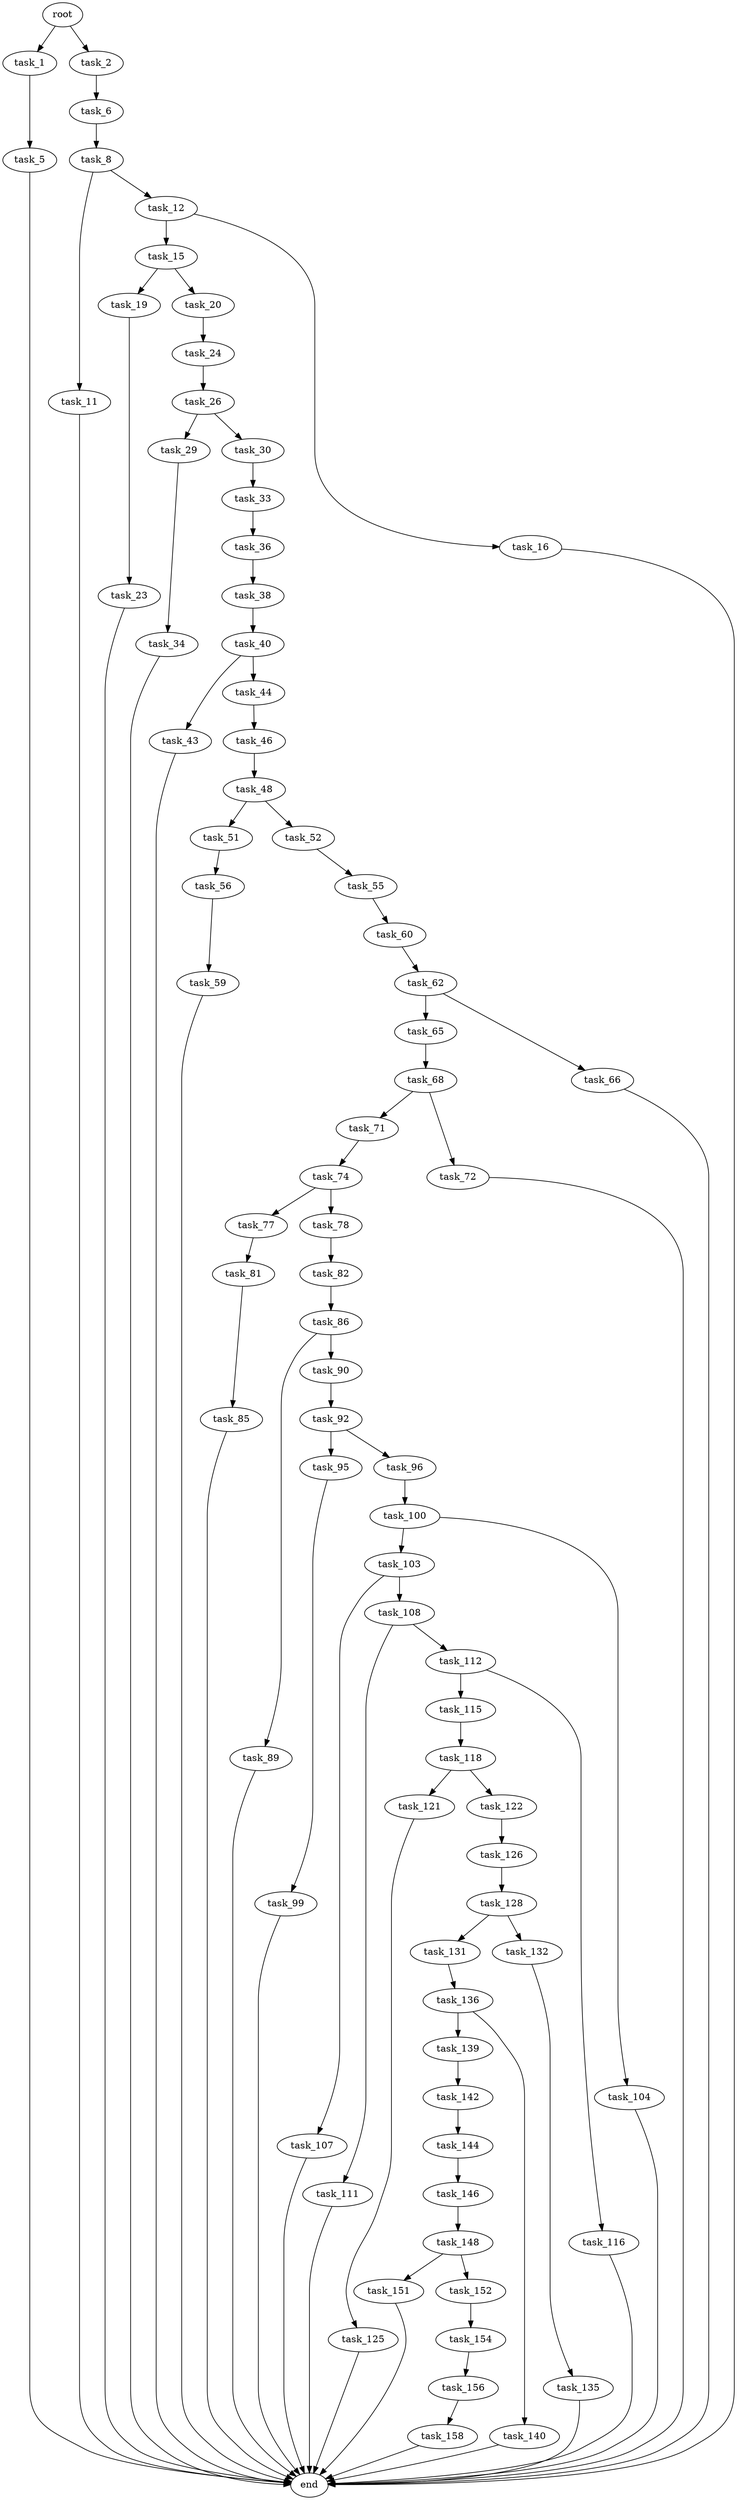 digraph G {
  root [size="0.000000"];
  task_1 [size="38243224336.000000"];
  task_2 [size="4181380536.000000"];
  task_5 [size="231928233984.000000"];
  task_6 [size="32718946817.000000"];
  task_8 [size="231928233984.000000"];
  task_11 [size="41948178202.000000"];
  task_12 [size="15463819299.000000"];
  task_15 [size="2157062330.000000"];
  task_16 [size="28991029248.000000"];
  task_19 [size="368293445632.000000"];
  task_20 [size="13447855387.000000"];
  task_23 [size="782757789696.000000"];
  task_24 [size="782757789696.000000"];
  task_26 [size="5902535229.000000"];
  task_29 [size="1830560568.000000"];
  task_30 [size="1243563968.000000"];
  task_33 [size="368293445632.000000"];
  task_34 [size="38223992456.000000"];
  task_36 [size="414947876897.000000"];
  task_38 [size="314783340130.000000"];
  task_40 [size="215595024939.000000"];
  task_43 [size="25885472375.000000"];
  task_44 [size="7573320774.000000"];
  task_46 [size="549755813888.000000"];
  task_48 [size="950067958.000000"];
  task_51 [size="782757789696.000000"];
  task_52 [size="16368598358.000000"];
  task_55 [size="34070163634.000000"];
  task_56 [size="28991029248.000000"];
  task_59 [size="81871160338.000000"];
  task_60 [size="1410771140.000000"];
  task_62 [size="549755813888.000000"];
  task_65 [size="28991029248.000000"];
  task_66 [size="368293445632.000000"];
  task_68 [size="782757789696.000000"];
  task_71 [size="2705870514.000000"];
  task_72 [size="10444716425.000000"];
  task_74 [size="1073741824000.000000"];
  task_77 [size="134217728000.000000"];
  task_78 [size="77984518866.000000"];
  task_81 [size="1027446159938.000000"];
  task_82 [size="5498422457.000000"];
  task_85 [size="8589934592.000000"];
  task_86 [size="13573016184.000000"];
  task_89 [size="11013506893.000000"];
  task_90 [size="1768983908.000000"];
  task_92 [size="180582289439.000000"];
  task_95 [size="782757789696.000000"];
  task_96 [size="3329518705.000000"];
  task_99 [size="732066892780.000000"];
  task_100 [size="1073741824000.000000"];
  task_103 [size="28991029248.000000"];
  task_104 [size="134217728000.000000"];
  task_107 [size="167907805914.000000"];
  task_108 [size="1073741824000.000000"];
  task_111 [size="110053415050.000000"];
  task_112 [size="305876667510.000000"];
  task_115 [size="115757305313.000000"];
  task_116 [size="134217728000.000000"];
  task_118 [size="368293445632.000000"];
  task_121 [size="1896475065.000000"];
  task_122 [size="43526395788.000000"];
  task_125 [size="28370402520.000000"];
  task_126 [size="1290500367776.000000"];
  task_128 [size="368293445632.000000"];
  task_131 [size="877769595538.000000"];
  task_132 [size="19095596634.000000"];
  task_135 [size="68719476736.000000"];
  task_136 [size="68719476736.000000"];
  task_139 [size="28991029248.000000"];
  task_140 [size="223608953649.000000"];
  task_142 [size="2890511830.000000"];
  task_144 [size="39998144125.000000"];
  task_146 [size="2980066486.000000"];
  task_148 [size="148770980656.000000"];
  task_151 [size="10061651437.000000"];
  task_152 [size="720285849.000000"];
  task_154 [size="243112070683.000000"];
  task_156 [size="8567810740.000000"];
  task_158 [size="68719476736.000000"];
  end [size="0.000000"];

  root -> task_1 [size="1.000000"];
  root -> task_2 [size="1.000000"];
  task_1 -> task_5 [size="75497472.000000"];
  task_2 -> task_6 [size="209715200.000000"];
  task_5 -> end [size="1.000000"];
  task_6 -> task_8 [size="679477248.000000"];
  task_8 -> task_11 [size="301989888.000000"];
  task_8 -> task_12 [size="301989888.000000"];
  task_11 -> end [size="1.000000"];
  task_12 -> task_15 [size="301989888.000000"];
  task_12 -> task_16 [size="301989888.000000"];
  task_15 -> task_19 [size="134217728.000000"];
  task_15 -> task_20 [size="134217728.000000"];
  task_16 -> end [size="1.000000"];
  task_19 -> task_23 [size="411041792.000000"];
  task_20 -> task_24 [size="838860800.000000"];
  task_23 -> end [size="1.000000"];
  task_24 -> task_26 [size="679477248.000000"];
  task_26 -> task_29 [size="679477248.000000"];
  task_26 -> task_30 [size="679477248.000000"];
  task_29 -> task_34 [size="134217728.000000"];
  task_30 -> task_33 [size="134217728.000000"];
  task_33 -> task_36 [size="411041792.000000"];
  task_34 -> end [size="1.000000"];
  task_36 -> task_38 [size="679477248.000000"];
  task_38 -> task_40 [size="209715200.000000"];
  task_40 -> task_43 [size="301989888.000000"];
  task_40 -> task_44 [size="301989888.000000"];
  task_43 -> end [size="1.000000"];
  task_44 -> task_46 [size="134217728.000000"];
  task_46 -> task_48 [size="536870912.000000"];
  task_48 -> task_51 [size="75497472.000000"];
  task_48 -> task_52 [size="75497472.000000"];
  task_51 -> task_56 [size="679477248.000000"];
  task_52 -> task_55 [size="411041792.000000"];
  task_55 -> task_60 [size="679477248.000000"];
  task_56 -> task_59 [size="75497472.000000"];
  task_59 -> end [size="1.000000"];
  task_60 -> task_62 [size="33554432.000000"];
  task_62 -> task_65 [size="536870912.000000"];
  task_62 -> task_66 [size="536870912.000000"];
  task_65 -> task_68 [size="75497472.000000"];
  task_66 -> end [size="1.000000"];
  task_68 -> task_71 [size="679477248.000000"];
  task_68 -> task_72 [size="679477248.000000"];
  task_71 -> task_74 [size="301989888.000000"];
  task_72 -> end [size="1.000000"];
  task_74 -> task_77 [size="838860800.000000"];
  task_74 -> task_78 [size="838860800.000000"];
  task_77 -> task_81 [size="209715200.000000"];
  task_78 -> task_82 [size="75497472.000000"];
  task_81 -> task_85 [size="679477248.000000"];
  task_82 -> task_86 [size="209715200.000000"];
  task_85 -> end [size="1.000000"];
  task_86 -> task_89 [size="411041792.000000"];
  task_86 -> task_90 [size="411041792.000000"];
  task_89 -> end [size="1.000000"];
  task_90 -> task_92 [size="75497472.000000"];
  task_92 -> task_95 [size="134217728.000000"];
  task_92 -> task_96 [size="134217728.000000"];
  task_95 -> task_99 [size="679477248.000000"];
  task_96 -> task_100 [size="75497472.000000"];
  task_99 -> end [size="1.000000"];
  task_100 -> task_103 [size="838860800.000000"];
  task_100 -> task_104 [size="838860800.000000"];
  task_103 -> task_107 [size="75497472.000000"];
  task_103 -> task_108 [size="75497472.000000"];
  task_104 -> end [size="1.000000"];
  task_107 -> end [size="1.000000"];
  task_108 -> task_111 [size="838860800.000000"];
  task_108 -> task_112 [size="838860800.000000"];
  task_111 -> end [size="1.000000"];
  task_112 -> task_115 [size="679477248.000000"];
  task_112 -> task_116 [size="679477248.000000"];
  task_115 -> task_118 [size="536870912.000000"];
  task_116 -> end [size="1.000000"];
  task_118 -> task_121 [size="411041792.000000"];
  task_118 -> task_122 [size="411041792.000000"];
  task_121 -> task_125 [size="33554432.000000"];
  task_122 -> task_126 [size="33554432.000000"];
  task_125 -> end [size="1.000000"];
  task_126 -> task_128 [size="838860800.000000"];
  task_128 -> task_131 [size="411041792.000000"];
  task_128 -> task_132 [size="411041792.000000"];
  task_131 -> task_136 [size="536870912.000000"];
  task_132 -> task_135 [size="536870912.000000"];
  task_135 -> end [size="1.000000"];
  task_136 -> task_139 [size="134217728.000000"];
  task_136 -> task_140 [size="134217728.000000"];
  task_139 -> task_142 [size="75497472.000000"];
  task_140 -> end [size="1.000000"];
  task_142 -> task_144 [size="75497472.000000"];
  task_144 -> task_146 [size="134217728.000000"];
  task_146 -> task_148 [size="75497472.000000"];
  task_148 -> task_151 [size="209715200.000000"];
  task_148 -> task_152 [size="209715200.000000"];
  task_151 -> end [size="1.000000"];
  task_152 -> task_154 [size="33554432.000000"];
  task_154 -> task_156 [size="209715200.000000"];
  task_156 -> task_158 [size="209715200.000000"];
  task_158 -> end [size="1.000000"];
}
